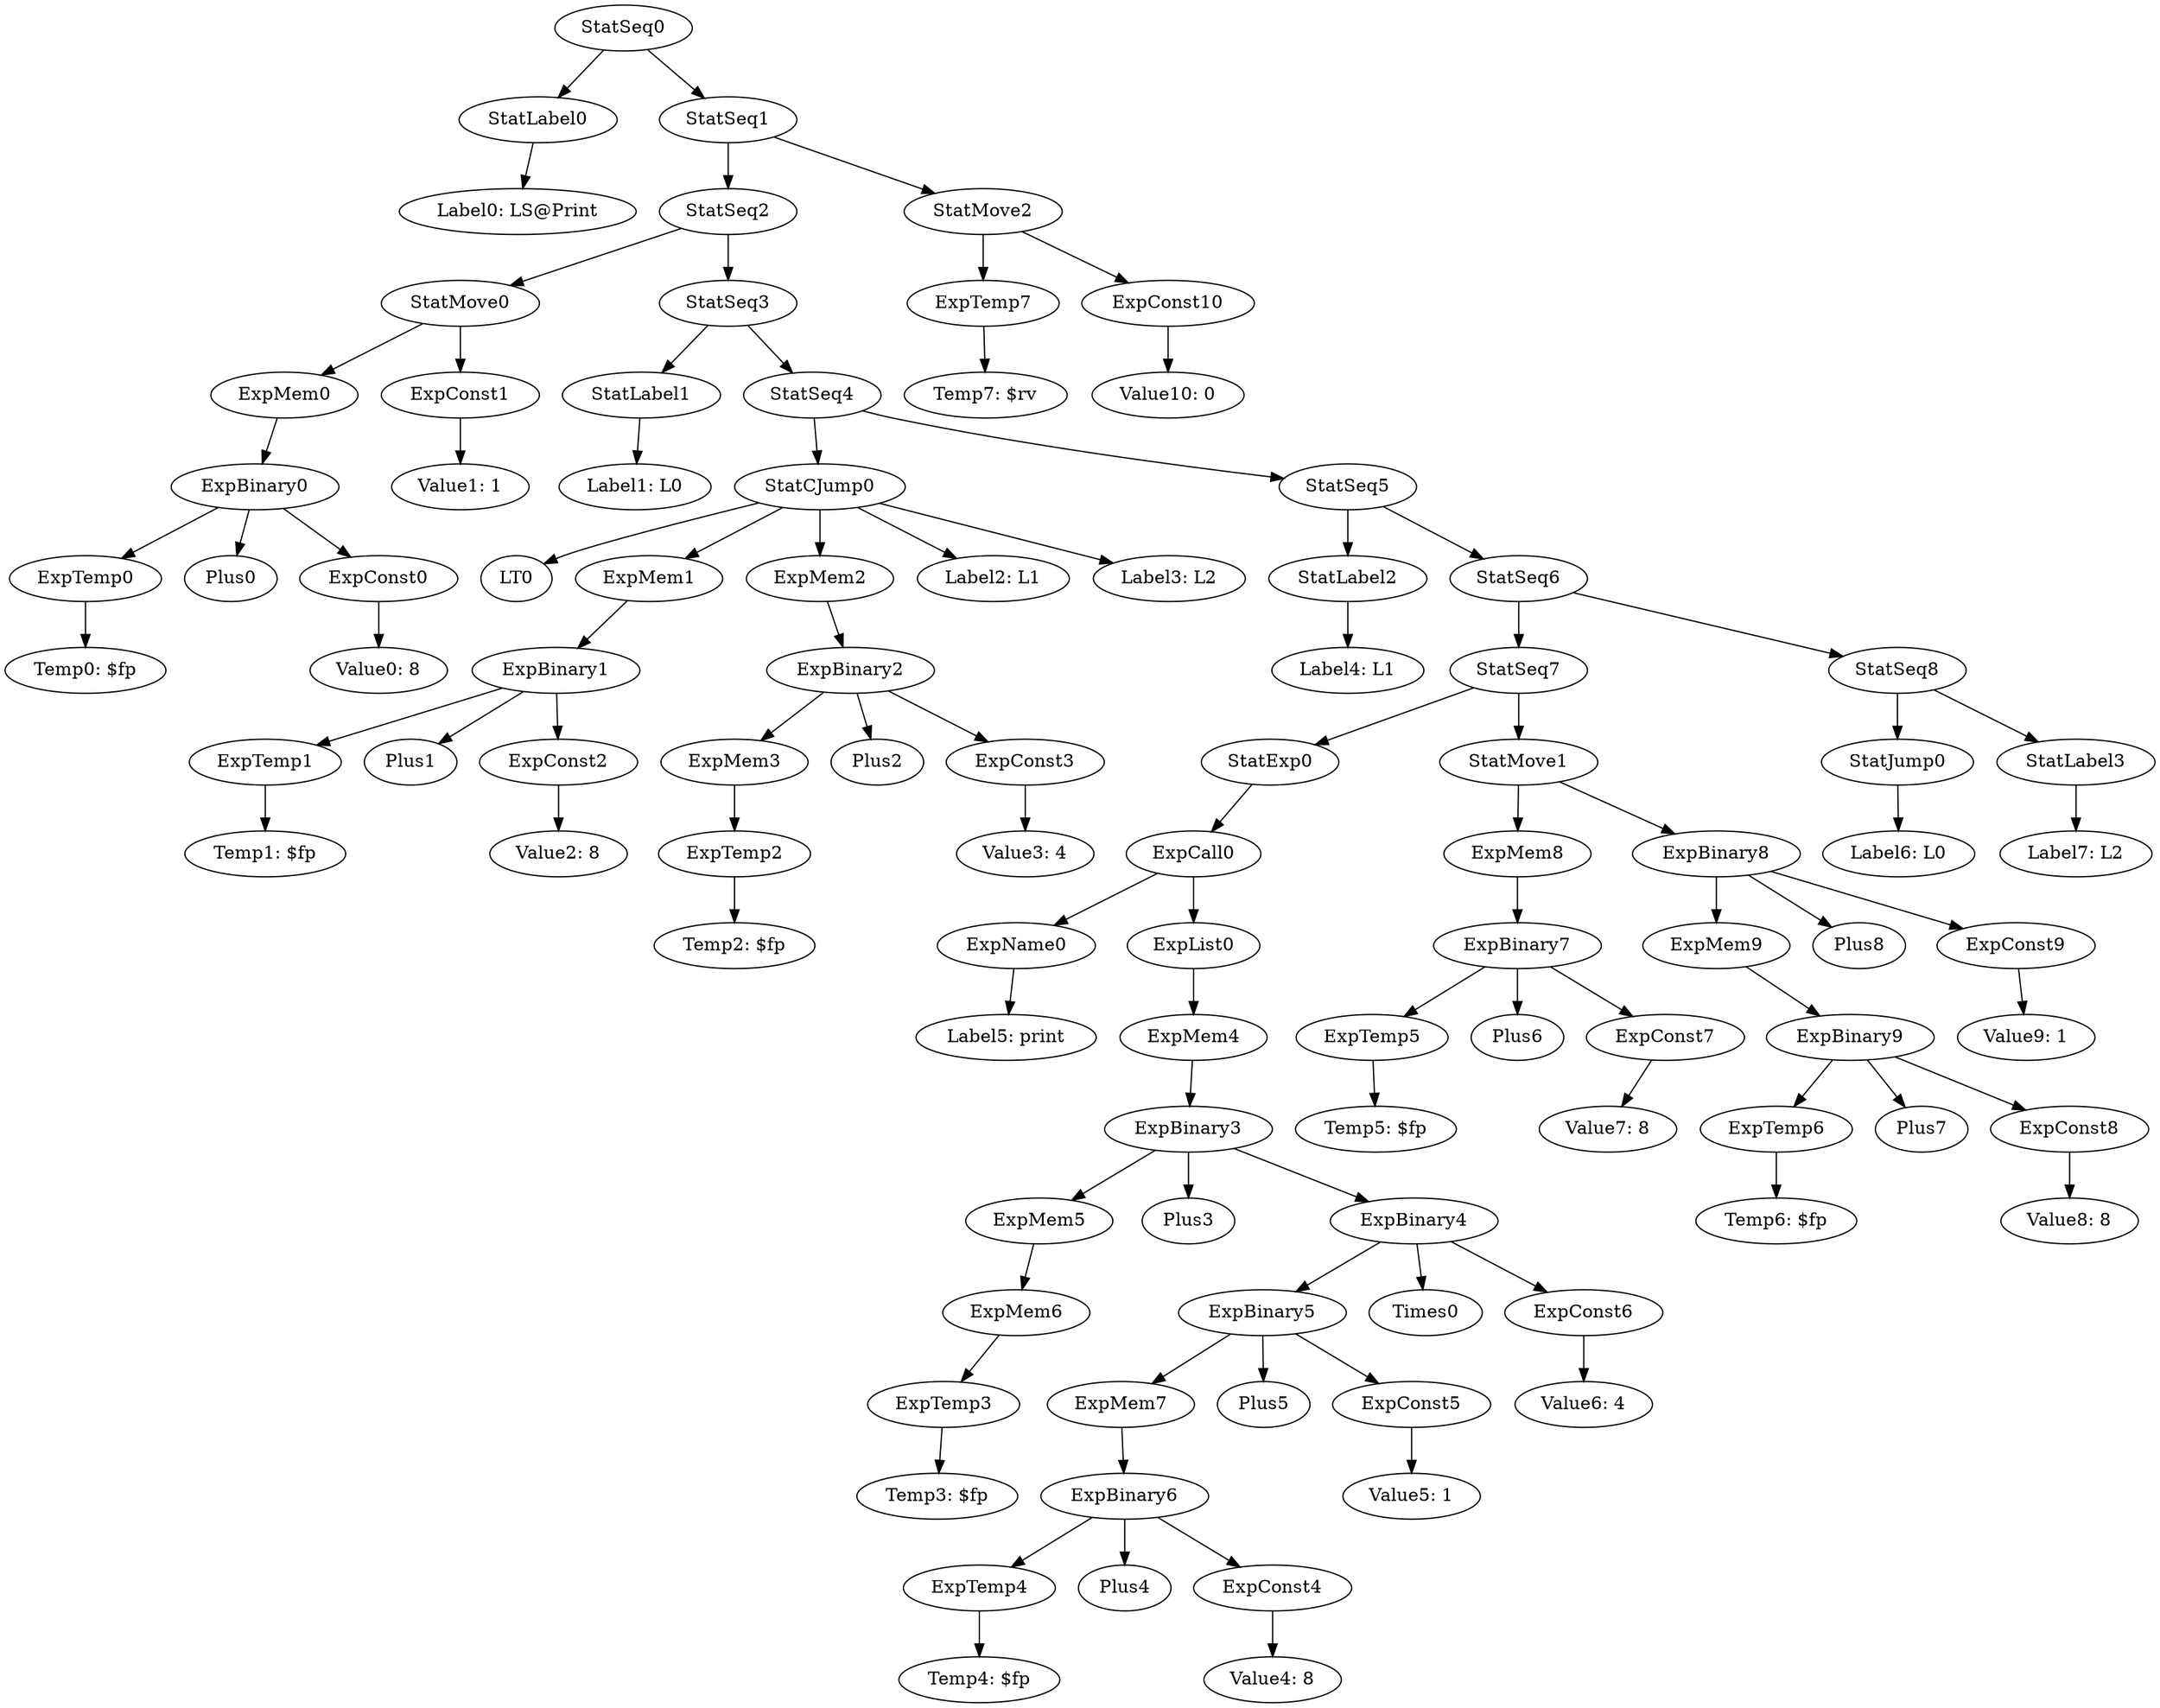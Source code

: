 digraph {
	ordering = out;
	ExpConst10 -> "Value10: 0";
	StatMove2 -> ExpTemp7;
	StatMove2 -> ExpConst10;
	StatJump0 -> "Label6: L0";
	StatSeq6 -> StatSeq7;
	StatSeq6 -> StatSeq8;
	ExpBinary8 -> ExpMem9;
	ExpBinary8 -> Plus8;
	ExpBinary8 -> ExpConst9;
	ExpBinary9 -> ExpTemp6;
	ExpBinary9 -> Plus7;
	ExpBinary9 -> ExpConst8;
	ExpTemp6 -> "Temp6: $fp";
	StatMove1 -> ExpMem8;
	StatMove1 -> ExpBinary8;
	StatSeq1 -> StatSeq2;
	StatSeq1 -> StatMove2;
	ExpMem8 -> ExpBinary7;
	ExpTemp2 -> "Temp2: $fp";
	ExpConst3 -> "Value3: 4";
	ExpConst7 -> "Value7: 8";
	ExpTemp1 -> "Temp1: $fp";
	ExpTemp5 -> "Temp5: $fp";
	ExpBinary7 -> ExpTemp5;
	ExpBinary7 -> Plus6;
	ExpBinary7 -> ExpConst7;
	StatSeq5 -> StatLabel2;
	StatSeq5 -> StatSeq6;
	ExpBinary0 -> ExpTemp0;
	ExpBinary0 -> Plus0;
	ExpBinary0 -> ExpConst0;
	ExpMem4 -> ExpBinary3;
	StatSeq4 -> StatCJump0;
	StatSeq4 -> StatSeq5;
	ExpMem2 -> ExpBinary2;
	StatLabel1 -> "Label1: L0";
	ExpCall0 -> ExpName0;
	ExpCall0 -> ExpList0;
	StatMove0 -> ExpMem0;
	StatMove0 -> ExpConst1;
	ExpTemp7 -> "Temp7: $rv";
	ExpTemp0 -> "Temp0: $fp";
	StatSeq3 -> StatLabel1;
	StatSeq3 -> StatSeq4;
	ExpMem7 -> ExpBinary6;
	ExpBinary2 -> ExpMem3;
	ExpBinary2 -> Plus2;
	ExpBinary2 -> ExpConst3;
	ExpMem5 -> ExpMem6;
	StatLabel0 -> "Label0: LS@Print";
	StatSeq7 -> StatExp0;
	StatSeq7 -> StatMove1;
	StatLabel2 -> "Label4: L1";
	ExpMem3 -> ExpTemp2;
	ExpBinary1 -> ExpTemp1;
	ExpBinary1 -> Plus1;
	ExpBinary1 -> ExpConst2;
	ExpMem0 -> ExpBinary0;
	ExpBinary6 -> ExpTemp4;
	ExpBinary6 -> Plus4;
	ExpBinary6 -> ExpConst4;
	StatSeq2 -> StatMove0;
	StatSeq2 -> StatSeq3;
	ExpMem9 -> ExpBinary9;
	ExpMem1 -> ExpBinary1;
	ExpConst6 -> "Value6: 4";
	ExpConst1 -> "Value1: 1";
	ExpName0 -> "Label5: print";
	StatSeq8 -> StatJump0;
	StatSeq8 -> StatLabel3;
	ExpTemp3 -> "Temp3: $fp";
	ExpMem6 -> ExpTemp3;
	ExpConst2 -> "Value2: 8";
	ExpBinary3 -> ExpMem5;
	ExpBinary3 -> Plus3;
	ExpBinary3 -> ExpBinary4;
	ExpConst5 -> "Value5: 1";
	ExpTemp4 -> "Temp4: $fp";
	StatLabel3 -> "Label7: L2";
	ExpConst8 -> "Value8: 8";
	ExpConst4 -> "Value4: 8";
	StatSeq0 -> StatLabel0;
	StatSeq0 -> StatSeq1;
	StatExp0 -> ExpCall0;
	ExpConst9 -> "Value9: 1";
	ExpBinary5 -> ExpMem7;
	ExpBinary5 -> Plus5;
	ExpBinary5 -> ExpConst5;
	ExpConst0 -> "Value0: 8";
	ExpBinary4 -> ExpBinary5;
	ExpBinary4 -> Times0;
	ExpBinary4 -> ExpConst6;
	StatCJump0 -> LT0;
	StatCJump0 -> ExpMem1;
	StatCJump0 -> ExpMem2;
	StatCJump0 -> "Label2: L1";
	StatCJump0 -> "Label3: L2";
	ExpList0 -> ExpMem4;
}

